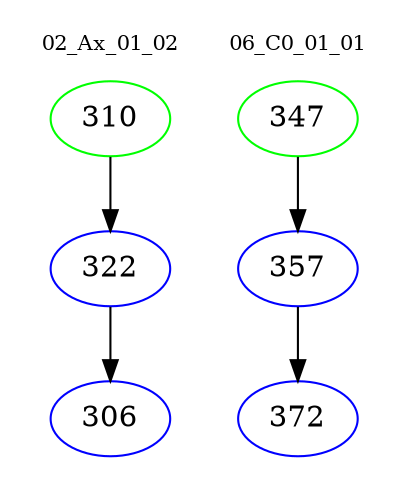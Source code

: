 digraph{
subgraph cluster_0 {
color = white
label = "02_Ax_01_02";
fontsize=10;
T0_310 [label="310", color="green"]
T0_310 -> T0_322 [color="black"]
T0_322 [label="322", color="blue"]
T0_322 -> T0_306 [color="black"]
T0_306 [label="306", color="blue"]
}
subgraph cluster_1 {
color = white
label = "06_C0_01_01";
fontsize=10;
T1_347 [label="347", color="green"]
T1_347 -> T1_357 [color="black"]
T1_357 [label="357", color="blue"]
T1_357 -> T1_372 [color="black"]
T1_372 [label="372", color="blue"]
}
}
